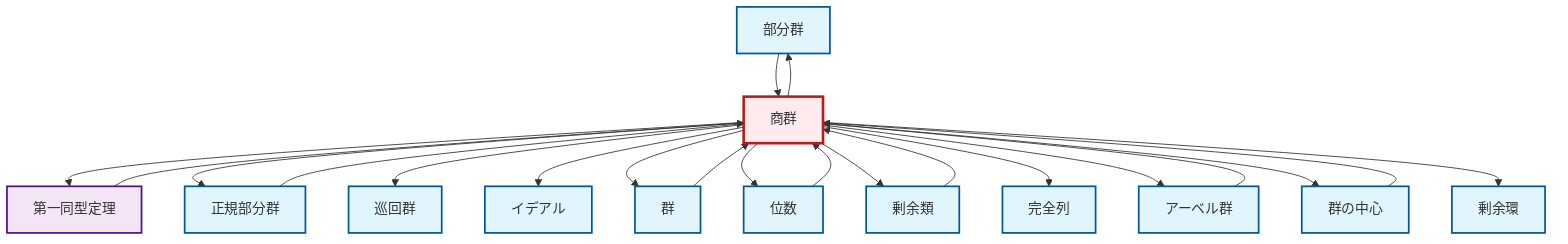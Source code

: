 graph TD
    classDef definition fill:#e1f5fe,stroke:#01579b,stroke-width:2px
    classDef theorem fill:#f3e5f5,stroke:#4a148c,stroke-width:2px
    classDef axiom fill:#fff3e0,stroke:#e65100,stroke-width:2px
    classDef example fill:#e8f5e9,stroke:#1b5e20,stroke-width:2px
    classDef current fill:#ffebee,stroke:#b71c1c,stroke-width:3px
    def-subgroup["部分群"]:::definition
    def-quotient-ring["剰余環"]:::definition
    def-abelian-group["アーベル群"]:::definition
    def-ideal["イデアル"]:::definition
    def-order["位数"]:::definition
    def-normal-subgroup["正規部分群"]:::definition
    def-coset["剰余類"]:::definition
    def-center-of-group["群の中心"]:::definition
    thm-first-isomorphism["第一同型定理"]:::theorem
    def-cyclic-group["巡回群"]:::definition
    def-group["群"]:::definition
    def-exact-sequence["完全列"]:::definition
    def-quotient-group["商群"]:::definition
    thm-first-isomorphism --> def-quotient-group
    def-normal-subgroup --> def-quotient-group
    def-quotient-group --> thm-first-isomorphism
    def-subgroup --> def-quotient-group
    def-quotient-group --> def-normal-subgroup
    def-coset --> def-quotient-group
    def-quotient-group --> def-cyclic-group
    def-quotient-group --> def-ideal
    def-order --> def-quotient-group
    def-center-of-group --> def-quotient-group
    def-quotient-group --> def-group
    def-quotient-group --> def-order
    def-quotient-group --> def-coset
    def-group --> def-quotient-group
    def-quotient-group --> def-exact-sequence
    def-quotient-group --> def-abelian-group
    def-quotient-group --> def-subgroup
    def-quotient-group --> def-center-of-group
    def-abelian-group --> def-quotient-group
    def-quotient-group --> def-quotient-ring
    class def-quotient-group current